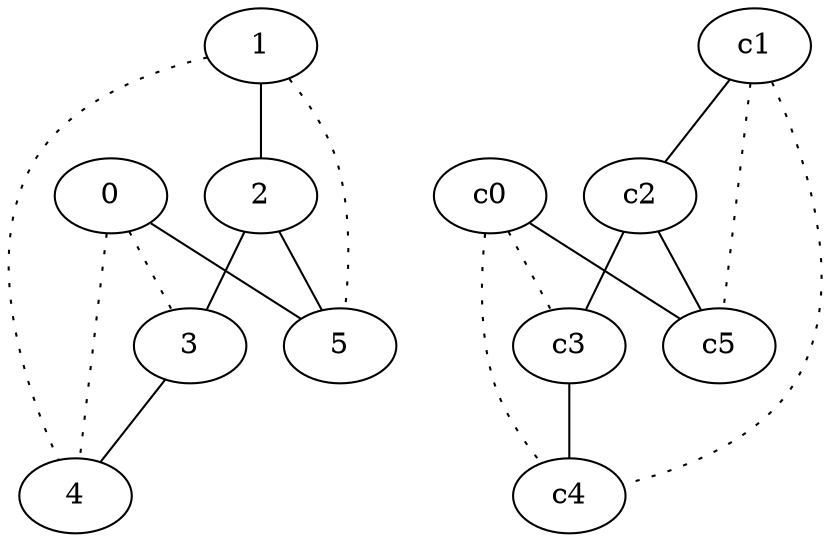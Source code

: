 graph {
a0[label=0];
a1[label=1];
a2[label=2];
a3[label=3];
a4[label=4];
a5[label=5];
a0 -- a3 [style=dotted];
a0 -- a4 [style=dotted];
a0 -- a5;
a1 -- a2;
a1 -- a4 [style=dotted];
a1 -- a5 [style=dotted];
a2 -- a3;
a2 -- a5;
a3 -- a4;
c0 -- c3 [style=dotted];
c0 -- c4 [style=dotted];
c0 -- c5;
c1 -- c2;
c1 -- c4 [style=dotted];
c1 -- c5 [style=dotted];
c2 -- c3;
c2 -- c5;
c3 -- c4;
}
